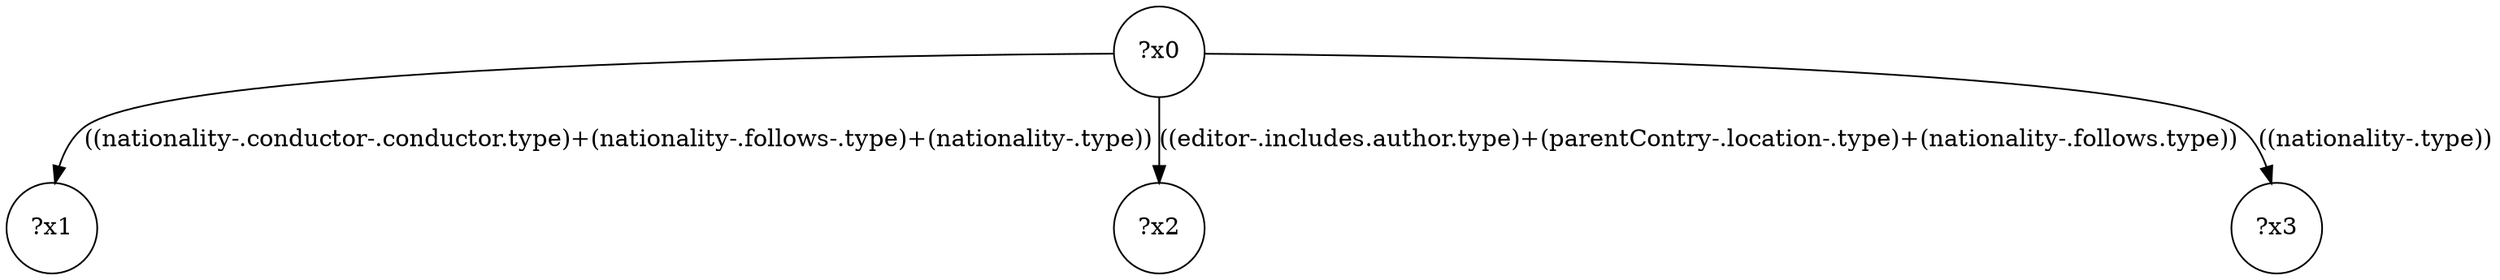 digraph g {
	x0 [shape=circle, label="?x0"];
	x1 [shape=circle, label="?x1"];
	x0 -> x1 [label="((nationality-.conductor-.conductor.type)+(nationality-.follows-.type)+(nationality-.type))"];
	x2 [shape=circle, label="?x2"];
	x0 -> x2 [label="((editor-.includes.author.type)+(parentContry-.location-.type)+(nationality-.follows.type))"];
	x3 [shape=circle, label="?x3"];
	x0 -> x3 [label="((nationality-.type))"];
}
